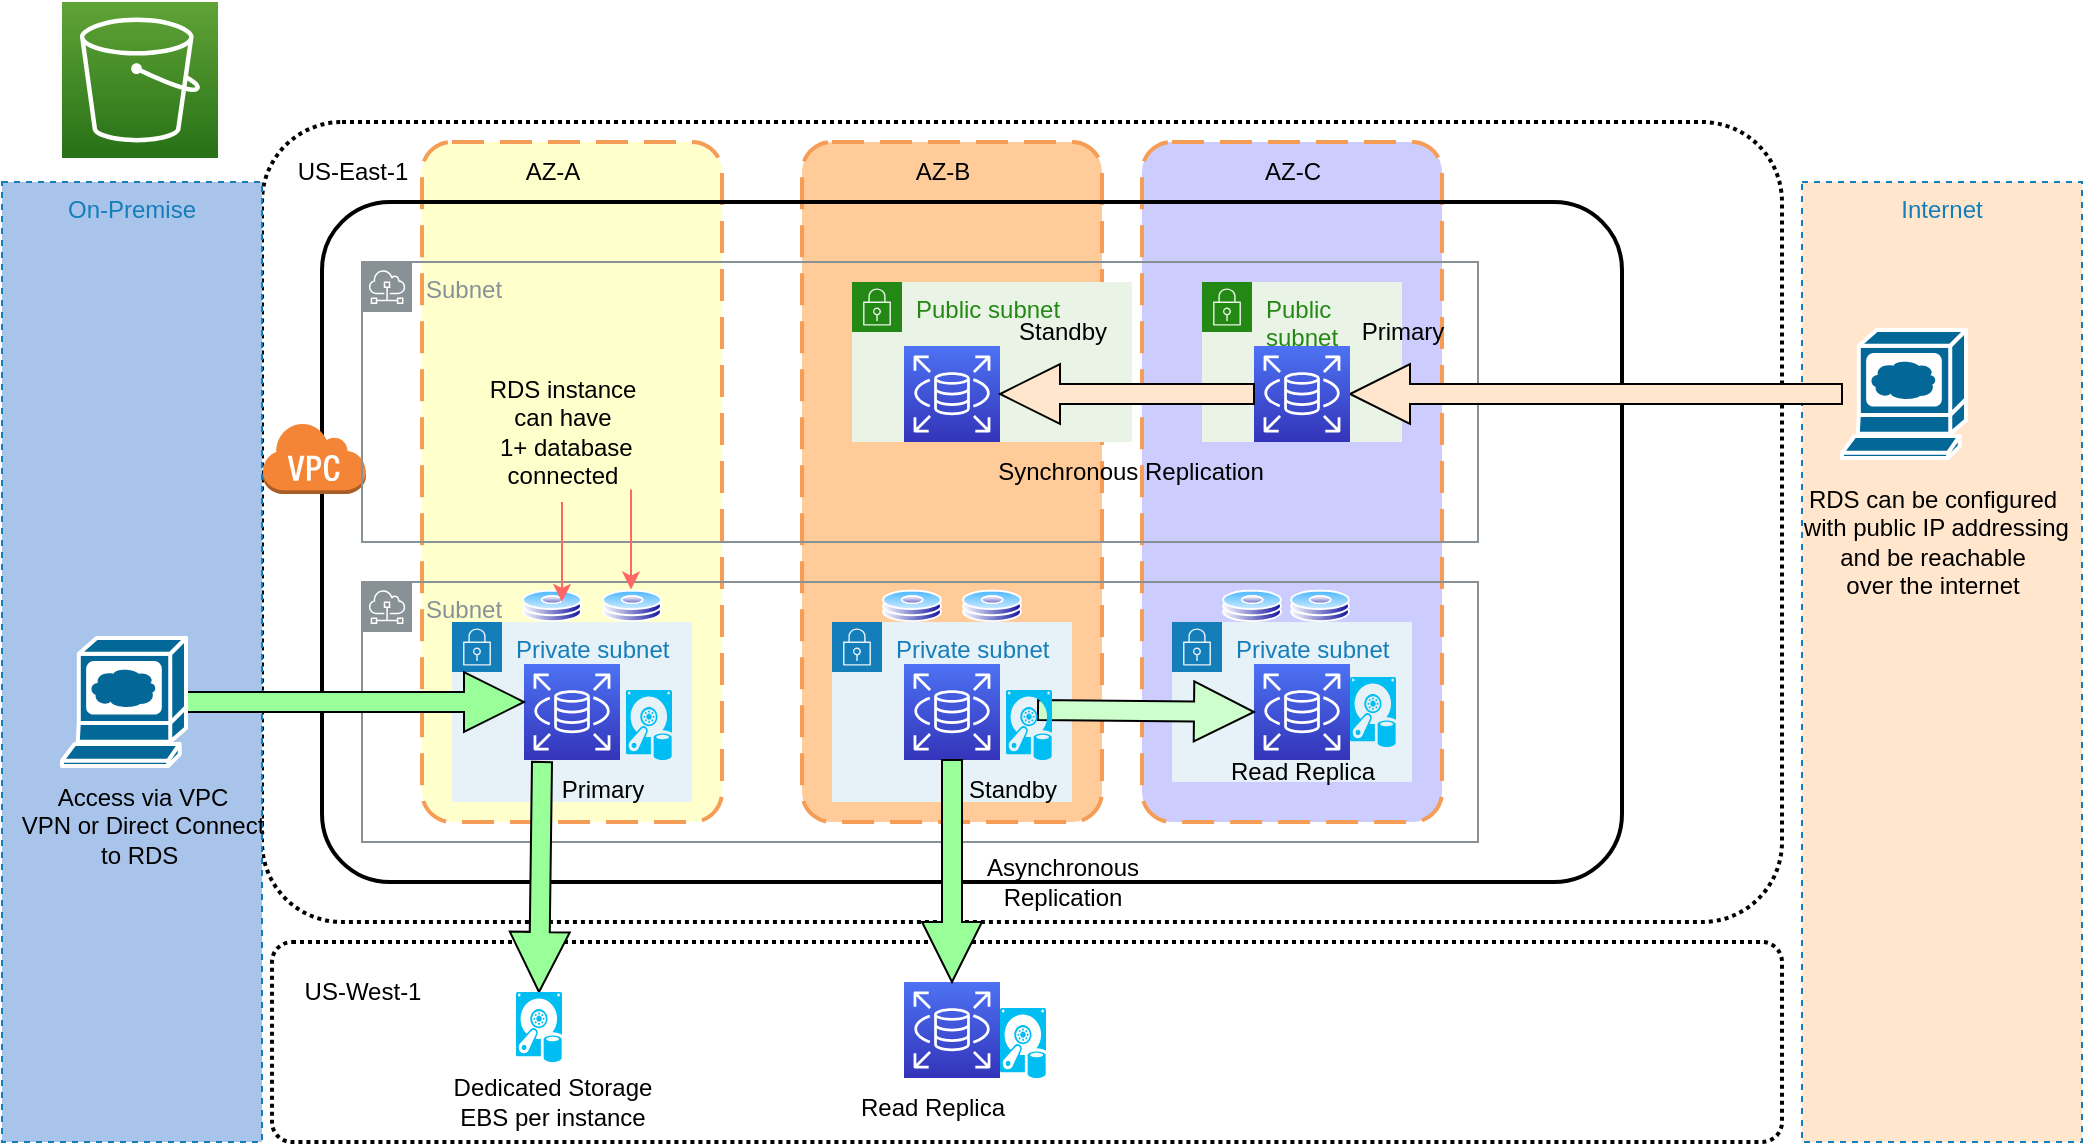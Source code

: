 <mxfile version="20.8.13" type="github">
  <diagram id="stbyG8PFdSv3hAW9tTvB" name="Page-1">
    <mxGraphModel dx="2044" dy="1727" grid="1" gridSize="10" guides="1" tooltips="1" connect="1" arrows="1" fold="1" page="1" pageScale="1" pageWidth="850" pageHeight="1100" math="0" shadow="0">
      <root>
        <mxCell id="0" />
        <mxCell id="1" parent="0" />
        <mxCell id="larNTnmImganuYbGx3xY-1" value="" style="rounded=1;arcSize=10;dashed=1;fillColor=none;gradientColor=none;dashPattern=1 1;strokeWidth=2;" parent="1" vertex="1">
          <mxGeometry x="60" y="50" width="760" height="400" as="geometry" />
        </mxCell>
        <mxCell id="larNTnmImganuYbGx3xY-3" value="" style="rounded=1;arcSize=10;dashed=1;strokeColor=#F59D56;fillColor=#FFFFCC;gradientColor=none;dashPattern=8 4;strokeWidth=2;" parent="1" vertex="1">
          <mxGeometry x="140" y="60" width="150" height="340" as="geometry" />
        </mxCell>
        <mxCell id="larNTnmImganuYbGx3xY-4" value="" style="rounded=1;arcSize=10;dashed=1;strokeColor=#F59D56;fillColor=#FFCC99;gradientColor=none;dashPattern=8 4;strokeWidth=2;" parent="1" vertex="1">
          <mxGeometry x="330" y="60" width="150" height="340" as="geometry" />
        </mxCell>
        <mxCell id="larNTnmImganuYbGx3xY-5" value="" style="rounded=1;arcSize=10;dashed=1;strokeColor=#F59D56;fillColor=#CCCCFF;gradientColor=none;dashPattern=8 4;strokeWidth=2;" parent="1" vertex="1">
          <mxGeometry x="500" y="60" width="150" height="340" as="geometry" />
        </mxCell>
        <mxCell id="larNTnmImganuYbGx3xY-6" value="" style="rounded=1;arcSize=10;dashed=0;fillColor=none;gradientColor=none;strokeWidth=2;" parent="1" vertex="1">
          <mxGeometry x="90" y="90" width="650" height="340" as="geometry" />
        </mxCell>
        <mxCell id="larNTnmImganuYbGx3xY-7" value="" style="dashed=0;html=1;shape=mxgraph.aws3.virtual_private_cloud;fillColor=#F58536;gradientColor=none;dashed=0;" parent="1" vertex="1">
          <mxGeometry x="60" y="200" width="52" height="36" as="geometry" />
        </mxCell>
        <mxCell id="larNTnmImganuYbGx3xY-10" value="Subnet" style="sketch=0;outlineConnect=0;gradientColor=none;html=1;whiteSpace=wrap;fontSize=12;fontStyle=0;shape=mxgraph.aws4.group;grIcon=mxgraph.aws4.group_subnet;strokeColor=#879196;fillColor=none;verticalAlign=top;align=left;spacingLeft=30;fontColor=#879196;dashed=0;" parent="1" vertex="1">
          <mxGeometry x="110" y="120" width="558" height="140" as="geometry" />
        </mxCell>
        <mxCell id="larNTnmImganuYbGx3xY-11" value="Private subnet" style="points=[[0,0],[0.25,0],[0.5,0],[0.75,0],[1,0],[1,0.25],[1,0.5],[1,0.75],[1,1],[0.75,1],[0.5,1],[0.25,1],[0,1],[0,0.75],[0,0.5],[0,0.25]];outlineConnect=0;gradientColor=none;html=1;whiteSpace=wrap;fontSize=12;fontStyle=0;container=1;pointerEvents=0;collapsible=0;recursiveResize=0;shape=mxgraph.aws4.group;grIcon=mxgraph.aws4.group_security_group;grStroke=0;strokeColor=#147EBA;fillColor=#E6F2F8;verticalAlign=top;align=left;spacingLeft=30;fontColor=#147EBA;dashed=0;" parent="1" vertex="1">
          <mxGeometry x="515" y="300" width="120" height="80" as="geometry" />
        </mxCell>
        <mxCell id="larNTnmImganuYbGx3xY-12" value="Public subnet" style="points=[[0,0],[0.25,0],[0.5,0],[0.75,0],[1,0],[1,0.25],[1,0.5],[1,0.75],[1,1],[0.75,1],[0.5,1],[0.25,1],[0,1],[0,0.75],[0,0.5],[0,0.25]];outlineConnect=0;gradientColor=none;html=1;whiteSpace=wrap;fontSize=12;fontStyle=0;container=1;pointerEvents=0;collapsible=0;recursiveResize=0;shape=mxgraph.aws4.group;grIcon=mxgraph.aws4.group_security_group;grStroke=0;strokeColor=#248814;fillColor=#E9F3E6;verticalAlign=top;align=left;spacingLeft=30;fontColor=#248814;dashed=0;" parent="1" vertex="1">
          <mxGeometry x="355" y="130" width="140" height="80" as="geometry" />
        </mxCell>
        <mxCell id="EKmpy8bJZApXXMo4z5-l-45" value="" style="sketch=0;points=[[0,0,0],[0.25,0,0],[0.5,0,0],[0.75,0,0],[1,0,0],[0,1,0],[0.25,1,0],[0.5,1,0],[0.75,1,0],[1,1,0],[0,0.25,0],[0,0.5,0],[0,0.75,0],[1,0.25,0],[1,0.5,0],[1,0.75,0]];outlineConnect=0;fontColor=#232F3E;gradientColor=#4D72F3;gradientDirection=north;fillColor=#3334B9;strokeColor=#ffffff;dashed=0;verticalLabelPosition=bottom;verticalAlign=top;align=center;html=1;fontSize=12;fontStyle=0;aspect=fixed;shape=mxgraph.aws4.resourceIcon;resIcon=mxgraph.aws4.rds;" vertex="1" parent="larNTnmImganuYbGx3xY-12">
          <mxGeometry x="26" y="32" width="48" height="48" as="geometry" />
        </mxCell>
        <mxCell id="EKmpy8bJZApXXMo4z5-l-48" value="Standby" style="text;html=1;align=center;verticalAlign=middle;resizable=0;points=[];autosize=1;strokeColor=none;fillColor=none;" vertex="1" parent="larNTnmImganuYbGx3xY-12">
          <mxGeometry x="70" y="10" width="70" height="30" as="geometry" />
        </mxCell>
        <mxCell id="larNTnmImganuYbGx3xY-13" value="Subnet" style="sketch=0;outlineConnect=0;gradientColor=none;html=1;whiteSpace=wrap;fontSize=12;fontStyle=0;shape=mxgraph.aws4.group;grIcon=mxgraph.aws4.group_subnet;strokeColor=#879196;fillColor=none;verticalAlign=top;align=left;spacingLeft=30;fontColor=#879196;dashed=0;" parent="1" vertex="1">
          <mxGeometry x="110" y="280" width="558" height="130" as="geometry" />
        </mxCell>
        <mxCell id="larNTnmImganuYbGx3xY-14" value="" style="rounded=1;arcSize=10;dashed=1;fillColor=none;gradientColor=none;dashPattern=1 1;strokeWidth=2;" parent="1" vertex="1">
          <mxGeometry x="65" y="460" width="755" height="100" as="geometry" />
        </mxCell>
        <mxCell id="larNTnmImganuYbGx3xY-15" value="Public subnet" style="points=[[0,0],[0.25,0],[0.5,0],[0.75,0],[1,0],[1,0.25],[1,0.5],[1,0.75],[1,1],[0.75,1],[0.5,1],[0.25,1],[0,1],[0,0.75],[0,0.5],[0,0.25]];outlineConnect=0;gradientColor=none;html=1;whiteSpace=wrap;fontSize=12;fontStyle=0;container=1;pointerEvents=0;collapsible=0;recursiveResize=0;shape=mxgraph.aws4.group;grIcon=mxgraph.aws4.group_security_group;grStroke=0;strokeColor=#248814;fillColor=#E9F3E6;verticalAlign=top;align=left;spacingLeft=30;fontColor=#248814;dashed=0;" parent="1" vertex="1">
          <mxGeometry x="530" y="130" width="100" height="80" as="geometry" />
        </mxCell>
        <mxCell id="larNTnmImganuYbGx3xY-16" value="Private subnet" style="points=[[0,0],[0.25,0],[0.5,0],[0.75,0],[1,0],[1,0.25],[1,0.5],[1,0.75],[1,1],[0.75,1],[0.5,1],[0.25,1],[0,1],[0,0.75],[0,0.5],[0,0.25]];outlineConnect=0;gradientColor=none;html=1;whiteSpace=wrap;fontSize=12;fontStyle=0;container=1;pointerEvents=0;collapsible=0;recursiveResize=0;shape=mxgraph.aws4.group;grIcon=mxgraph.aws4.group_security_group;grStroke=0;strokeColor=#147EBA;fillColor=#E6F2F8;verticalAlign=top;align=left;spacingLeft=30;fontColor=#147EBA;dashed=0;" parent="1" vertex="1">
          <mxGeometry x="345" y="300" width="120" height="90" as="geometry" />
        </mxCell>
        <mxCell id="EKmpy8bJZApXXMo4z5-l-12" value="" style="sketch=0;points=[[0,0,0],[0.25,0,0],[0.5,0,0],[0.75,0,0],[1,0,0],[0,1,0],[0.25,1,0],[0.5,1,0],[0.75,1,0],[1,1,0],[0,0.25,0],[0,0.5,0],[0,0.75,0],[1,0.25,0],[1,0.5,0],[1,0.75,0]];outlineConnect=0;fontColor=#232F3E;gradientColor=#4D72F3;gradientDirection=north;fillColor=#3334B9;strokeColor=#ffffff;dashed=0;verticalLabelPosition=bottom;verticalAlign=top;align=center;html=1;fontSize=12;fontStyle=0;aspect=fixed;shape=mxgraph.aws4.resourceIcon;resIcon=mxgraph.aws4.rds;" vertex="1" parent="larNTnmImganuYbGx3xY-16">
          <mxGeometry x="36" y="21" width="48" height="48" as="geometry" />
        </mxCell>
        <mxCell id="EKmpy8bJZApXXMo4z5-l-15" value="Standby" style="text;html=1;align=center;verticalAlign=middle;resizable=0;points=[];autosize=1;strokeColor=none;fillColor=none;" vertex="1" parent="larNTnmImganuYbGx3xY-16">
          <mxGeometry x="55" y="69" width="70" height="30" as="geometry" />
        </mxCell>
        <mxCell id="larNTnmImganuYbGx3xY-17" value="Private subnet" style="points=[[0,0],[0.25,0],[0.5,0],[0.75,0],[1,0],[1,0.25],[1,0.5],[1,0.75],[1,1],[0.75,1],[0.5,1],[0.25,1],[0,1],[0,0.75],[0,0.5],[0,0.25]];outlineConnect=0;gradientColor=none;html=1;whiteSpace=wrap;fontSize=12;fontStyle=0;container=1;pointerEvents=0;collapsible=0;recursiveResize=0;shape=mxgraph.aws4.group;grIcon=mxgraph.aws4.group_security_group;grStroke=0;strokeColor=#147EBA;fillColor=#E6F2F8;verticalAlign=top;align=left;spacingLeft=30;fontColor=#147EBA;dashed=0;" parent="1" vertex="1">
          <mxGeometry x="155" y="300" width="120" height="90" as="geometry" />
        </mxCell>
        <mxCell id="EKmpy8bJZApXXMo4z5-l-11" value="" style="sketch=0;points=[[0,0,0],[0.25,0,0],[0.5,0,0],[0.75,0,0],[1,0,0],[0,1,0],[0.25,1,0],[0.5,1,0],[0.75,1,0],[1,1,0],[0,0.25,0],[0,0.5,0],[0,0.75,0],[1,0.25,0],[1,0.5,0],[1,0.75,0]];outlineConnect=0;fontColor=#232F3E;gradientColor=#4D72F3;gradientDirection=north;fillColor=#3334B9;strokeColor=#ffffff;dashed=0;verticalLabelPosition=bottom;verticalAlign=top;align=center;html=1;fontSize=12;fontStyle=0;aspect=fixed;shape=mxgraph.aws4.resourceIcon;resIcon=mxgraph.aws4.rds;" vertex="1" parent="larNTnmImganuYbGx3xY-17">
          <mxGeometry x="36" y="21" width="48" height="48" as="geometry" />
        </mxCell>
        <mxCell id="EKmpy8bJZApXXMo4z5-l-14" value="Primary" style="text;html=1;align=center;verticalAlign=middle;resizable=0;points=[];autosize=1;strokeColor=none;fillColor=none;" vertex="1" parent="larNTnmImganuYbGx3xY-17">
          <mxGeometry x="45" y="69" width="60" height="30" as="geometry" />
        </mxCell>
        <mxCell id="larNTnmImganuYbGx3xY-18" value="AZ-A" style="text;html=1;align=center;verticalAlign=middle;resizable=0;points=[];autosize=1;strokeColor=none;fillColor=none;" parent="1" vertex="1">
          <mxGeometry x="180" y="60" width="50" height="30" as="geometry" />
        </mxCell>
        <mxCell id="larNTnmImganuYbGx3xY-19" value="AZ-B" style="text;html=1;align=center;verticalAlign=middle;resizable=0;points=[];autosize=1;strokeColor=none;fillColor=none;" parent="1" vertex="1">
          <mxGeometry x="375" y="60" width="50" height="30" as="geometry" />
        </mxCell>
        <mxCell id="larNTnmImganuYbGx3xY-20" value="AZ-C" style="text;html=1;align=center;verticalAlign=middle;resizable=0;points=[];autosize=1;strokeColor=none;fillColor=none;" parent="1" vertex="1">
          <mxGeometry x="550" y="60" width="50" height="30" as="geometry" />
        </mxCell>
        <mxCell id="larNTnmImganuYbGx3xY-21" value="US-East-1" style="text;html=1;align=center;verticalAlign=middle;resizable=0;points=[];autosize=1;strokeColor=none;fillColor=none;" parent="1" vertex="1">
          <mxGeometry x="65" y="60" width="80" height="30" as="geometry" />
        </mxCell>
        <mxCell id="larNTnmImganuYbGx3xY-22" value="US-West-1" style="text;html=1;align=center;verticalAlign=middle;resizable=0;points=[];autosize=1;strokeColor=none;fillColor=none;" parent="1" vertex="1">
          <mxGeometry x="70" y="470" width="80" height="30" as="geometry" />
        </mxCell>
        <mxCell id="EKmpy8bJZApXXMo4z5-l-1" value="On-Premise" style="fillColor=#A9C4EB;strokeColor=#147EBA;dashed=1;verticalAlign=top;fontStyle=0;fontColor=#147EBA;" vertex="1" parent="1">
          <mxGeometry x="-70" y="80" width="130" height="480" as="geometry" />
        </mxCell>
        <mxCell id="EKmpy8bJZApXXMo4z5-l-4" value="Internet" style="fillColor=#FFE6CC;strokeColor=#147EBA;dashed=1;verticalAlign=top;fontStyle=0;fontColor=#147EBA;" vertex="1" parent="1">
          <mxGeometry x="830" y="80" width="140" height="480" as="geometry" />
        </mxCell>
        <mxCell id="EKmpy8bJZApXXMo4z5-l-27" style="edgeStyle=orthogonalEdgeStyle;rounded=0;orthogonalLoop=1;jettySize=auto;html=1;shape=arrow;fillColor=#99FF99;" edge="1" parent="1" source="EKmpy8bJZApXXMo4z5-l-9" target="EKmpy8bJZApXXMo4z5-l-11">
          <mxGeometry relative="1" as="geometry">
            <Array as="points">
              <mxPoint x="215" y="340" />
              <mxPoint x="215" y="430" />
              <mxPoint x="107" y="430" />
              <mxPoint x="107" y="340" />
            </Array>
          </mxGeometry>
        </mxCell>
        <mxCell id="EKmpy8bJZApXXMo4z5-l-9" value="" style="shape=mxgraph.cisco.computers_and_peripherals.web_browser;html=1;pointerEvents=1;dashed=0;fillColor=#036897;strokeColor=#ffffff;strokeWidth=2;verticalLabelPosition=bottom;verticalAlign=top;align=center;outlineConnect=0;" vertex="1" parent="1">
          <mxGeometry x="-40" y="308" width="62" height="64" as="geometry" />
        </mxCell>
        <mxCell id="EKmpy8bJZApXXMo4z5-l-43" value="" style="edgeStyle=orthogonalEdgeStyle;shape=arrow;rounded=0;orthogonalLoop=1;jettySize=auto;html=1;fillColor=#FFE6CC;" edge="1" parent="1" source="EKmpy8bJZApXXMo4z5-l-10" target="EKmpy8bJZApXXMo4z5-l-44">
          <mxGeometry relative="1" as="geometry" />
        </mxCell>
        <mxCell id="EKmpy8bJZApXXMo4z5-l-10" value="" style="shape=mxgraph.cisco.computers_and_peripherals.web_browser;html=1;pointerEvents=1;dashed=0;fillColor=#036897;strokeColor=#ffffff;strokeWidth=2;verticalLabelPosition=bottom;verticalAlign=top;align=center;outlineConnect=0;" vertex="1" parent="1">
          <mxGeometry x="850" y="154" width="62" height="64" as="geometry" />
        </mxCell>
        <mxCell id="EKmpy8bJZApXXMo4z5-l-13" value="" style="sketch=0;points=[[0,0,0],[0.25,0,0],[0.5,0,0],[0.75,0,0],[1,0,0],[0,1,0],[0.25,1,0],[0.5,1,0],[0.75,1,0],[1,1,0],[0,0.25,0],[0,0.5,0],[0,0.75,0],[1,0.25,0],[1,0.5,0],[1,0.75,0]];outlineConnect=0;fontColor=#232F3E;gradientColor=#4D72F3;gradientDirection=north;fillColor=#3334B9;strokeColor=#ffffff;dashed=0;verticalLabelPosition=bottom;verticalAlign=top;align=center;html=1;fontSize=12;fontStyle=0;aspect=fixed;shape=mxgraph.aws4.resourceIcon;resIcon=mxgraph.aws4.rds;" vertex="1" parent="1">
          <mxGeometry x="556" y="321" width="48" height="48" as="geometry" />
        </mxCell>
        <mxCell id="EKmpy8bJZApXXMo4z5-l-16" value="Read Replica" style="text;html=1;align=center;verticalAlign=middle;resizable=0;points=[];autosize=1;strokeColor=none;fillColor=none;" vertex="1" parent="1">
          <mxGeometry x="530" y="360" width="100" height="30" as="geometry" />
        </mxCell>
        <mxCell id="EKmpy8bJZApXXMo4z5-l-17" value="" style="aspect=fixed;perimeter=ellipsePerimeter;html=1;align=center;shadow=0;dashed=0;spacingTop=3;image;image=img/lib/active_directory/hard_disk.svg;fillColor=#FFE6CC;" vertex="1" parent="1">
          <mxGeometry x="230" y="283.8" width="30" height="16.2" as="geometry" />
        </mxCell>
        <mxCell id="EKmpy8bJZApXXMo4z5-l-22" value="" style="aspect=fixed;perimeter=ellipsePerimeter;html=1;align=center;shadow=0;dashed=0;spacingTop=3;image;image=img/lib/active_directory/hard_disk.svg;fillColor=#FFE6CC;" vertex="1" parent="1">
          <mxGeometry x="190" y="283.8" width="30" height="16.2" as="geometry" />
        </mxCell>
        <mxCell id="EKmpy8bJZApXXMo4z5-l-23" value="" style="aspect=fixed;perimeter=ellipsePerimeter;html=1;align=center;shadow=0;dashed=0;spacingTop=3;image;image=img/lib/active_directory/hard_disk.svg;fillColor=#FFE6CC;" vertex="1" parent="1">
          <mxGeometry x="370" y="283.8" width="30" height="16.2" as="geometry" />
        </mxCell>
        <mxCell id="EKmpy8bJZApXXMo4z5-l-24" value="" style="aspect=fixed;perimeter=ellipsePerimeter;html=1;align=center;shadow=0;dashed=0;spacingTop=3;image;image=img/lib/active_directory/hard_disk.svg;fillColor=#FFE6CC;" vertex="1" parent="1">
          <mxGeometry x="410" y="283.8" width="30" height="16.2" as="geometry" />
        </mxCell>
        <mxCell id="EKmpy8bJZApXXMo4z5-l-25" value="" style="aspect=fixed;perimeter=ellipsePerimeter;html=1;align=center;shadow=0;dashed=0;spacingTop=3;image;image=img/lib/active_directory/hard_disk.svg;fillColor=#FFE6CC;" vertex="1" parent="1">
          <mxGeometry x="540" y="283.8" width="30" height="16.2" as="geometry" />
        </mxCell>
        <mxCell id="EKmpy8bJZApXXMo4z5-l-26" value="" style="aspect=fixed;perimeter=ellipsePerimeter;html=1;align=center;shadow=0;dashed=0;spacingTop=3;image;image=img/lib/active_directory/hard_disk.svg;fillColor=#FFE6CC;" vertex="1" parent="1">
          <mxGeometry x="574" y="283.8" width="30" height="16.2" as="geometry" />
        </mxCell>
        <mxCell id="EKmpy8bJZApXXMo4z5-l-34" value="" style="edgeStyle=orthogonalEdgeStyle;shape=arrow;rounded=0;orthogonalLoop=1;jettySize=auto;html=1;fillColor=#99FF99;entryX=0.5;entryY=0;entryDx=0;entryDy=0;entryPerimeter=0;" edge="1" parent="1" target="EKmpy8bJZApXXMo4z5-l-29">
          <mxGeometry relative="1" as="geometry">
            <mxPoint x="200" y="370" as="sourcePoint" />
          </mxGeometry>
        </mxCell>
        <mxCell id="EKmpy8bJZApXXMo4z5-l-29" value="" style="verticalLabelPosition=bottom;html=1;verticalAlign=top;align=center;strokeColor=none;fillColor=#00BEF2;shape=mxgraph.azure.vhd_data_disk;pointerEvents=1;" vertex="1" parent="1">
          <mxGeometry x="187" y="485" width="23" height="35" as="geometry" />
        </mxCell>
        <mxCell id="EKmpy8bJZApXXMo4z5-l-31" value="" style="verticalLabelPosition=bottom;html=1;verticalAlign=top;align=center;strokeColor=none;fillColor=#00BEF2;shape=mxgraph.azure.vhd_data_disk;pointerEvents=1;" vertex="1" parent="1">
          <mxGeometry x="604" y="327.5" width="23" height="35" as="geometry" />
        </mxCell>
        <mxCell id="EKmpy8bJZApXXMo4z5-l-32" value="Dedicated Storage&lt;br&gt;EBS per instance&lt;br&gt;" style="text;html=1;align=center;verticalAlign=middle;resizable=0;points=[];autosize=1;strokeColor=none;fillColor=none;" vertex="1" parent="1">
          <mxGeometry x="145" y="520" width="120" height="40" as="geometry" />
        </mxCell>
        <mxCell id="EKmpy8bJZApXXMo4z5-l-35" value="" style="sketch=0;points=[[0,0,0],[0.25,0,0],[0.5,0,0],[0.75,0,0],[1,0,0],[0,1,0],[0.25,1,0],[0.5,1,0],[0.75,1,0],[1,1,0],[0,0.25,0],[0,0.5,0],[0,0.75,0],[1,0.25,0],[1,0.5,0],[1,0.75,0]];outlineConnect=0;fontColor=#232F3E;gradientColor=#4D72F3;gradientDirection=north;fillColor=#3334B9;strokeColor=#ffffff;dashed=0;verticalLabelPosition=bottom;verticalAlign=top;align=center;html=1;fontSize=12;fontStyle=0;aspect=fixed;shape=mxgraph.aws4.resourceIcon;resIcon=mxgraph.aws4.rds;" vertex="1" parent="1">
          <mxGeometry x="381" y="480" width="48" height="48" as="geometry" />
        </mxCell>
        <mxCell id="EKmpy8bJZApXXMo4z5-l-36" value="Read Replica" style="text;html=1;align=center;verticalAlign=middle;resizable=0;points=[];autosize=1;strokeColor=none;fillColor=none;" vertex="1" parent="1">
          <mxGeometry x="345" y="528" width="100" height="30" as="geometry" />
        </mxCell>
        <mxCell id="EKmpy8bJZApXXMo4z5-l-37" value="" style="edgeStyle=orthogonalEdgeStyle;shape=arrow;rounded=0;orthogonalLoop=1;jettySize=auto;html=1;fillColor=#99FF99;entryX=0.5;entryY=0;entryDx=0;entryDy=0;entryPerimeter=0;" edge="1" parent="1" source="EKmpy8bJZApXXMo4z5-l-12" target="EKmpy8bJZApXXMo4z5-l-35">
          <mxGeometry relative="1" as="geometry" />
        </mxCell>
        <mxCell id="EKmpy8bJZApXXMo4z5-l-39" value="Asynchronous&lt;br&gt;Replication" style="text;html=1;align=center;verticalAlign=middle;resizable=0;points=[];autosize=1;strokeColor=none;fillColor=none;" vertex="1" parent="1">
          <mxGeometry x="410" y="410" width="100" height="40" as="geometry" />
        </mxCell>
        <mxCell id="EKmpy8bJZApXXMo4z5-l-40" value="" style="verticalLabelPosition=bottom;html=1;verticalAlign=top;align=center;strokeColor=none;fillColor=#00BEF2;shape=mxgraph.azure.vhd_data_disk;pointerEvents=1;" vertex="1" parent="1">
          <mxGeometry x="429" y="493" width="23" height="35" as="geometry" />
        </mxCell>
        <mxCell id="EKmpy8bJZApXXMo4z5-l-41" value="" style="verticalLabelPosition=bottom;html=1;verticalAlign=top;align=center;strokeColor=none;fillColor=#00BEF2;shape=mxgraph.azure.vhd_data_disk;pointerEvents=1;" vertex="1" parent="1">
          <mxGeometry x="242" y="334" width="23" height="35" as="geometry" />
        </mxCell>
        <mxCell id="EKmpy8bJZApXXMo4z5-l-50" value="" style="edgeStyle=orthogonalEdgeStyle;shape=arrow;rounded=0;orthogonalLoop=1;jettySize=auto;html=1;fillColor=#CCFFCC;entryX=0;entryY=0.5;entryDx=0;entryDy=0;entryPerimeter=0;exitX=0.696;exitY=0.286;exitDx=0;exitDy=0;exitPerimeter=0;" edge="1" parent="1" source="EKmpy8bJZApXXMo4z5-l-42" target="EKmpy8bJZApXXMo4z5-l-13">
          <mxGeometry relative="1" as="geometry" />
        </mxCell>
        <mxCell id="EKmpy8bJZApXXMo4z5-l-42" value="" style="verticalLabelPosition=bottom;html=1;verticalAlign=top;align=center;strokeColor=none;fillColor=#00BEF2;shape=mxgraph.azure.vhd_data_disk;pointerEvents=1;" vertex="1" parent="1">
          <mxGeometry x="432" y="334" width="23" height="35" as="geometry" />
        </mxCell>
        <mxCell id="EKmpy8bJZApXXMo4z5-l-44" value="" style="sketch=0;points=[[0,0,0],[0.25,0,0],[0.5,0,0],[0.75,0,0],[1,0,0],[0,1,0],[0.25,1,0],[0.5,1,0],[0.75,1,0],[1,1,0],[0,0.25,0],[0,0.5,0],[0,0.75,0],[1,0.25,0],[1,0.5,0],[1,0.75,0]];outlineConnect=0;fontColor=#232F3E;gradientColor=#4D72F3;gradientDirection=north;fillColor=#3334B9;strokeColor=#ffffff;dashed=0;verticalLabelPosition=bottom;verticalAlign=top;align=center;html=1;fontSize=12;fontStyle=0;aspect=fixed;shape=mxgraph.aws4.resourceIcon;resIcon=mxgraph.aws4.rds;" vertex="1" parent="1">
          <mxGeometry x="556" y="162" width="48" height="48" as="geometry" />
        </mxCell>
        <mxCell id="EKmpy8bJZApXXMo4z5-l-46" style="edgeStyle=orthogonalEdgeStyle;shape=arrow;rounded=0;orthogonalLoop=1;jettySize=auto;html=1;fillColor=#FFE6CC;" edge="1" parent="1" source="EKmpy8bJZApXXMo4z5-l-44" target="EKmpy8bJZApXXMo4z5-l-45">
          <mxGeometry relative="1" as="geometry" />
        </mxCell>
        <mxCell id="EKmpy8bJZApXXMo4z5-l-47" value="Synchronous Replication" style="text;html=1;align=center;verticalAlign=middle;resizable=0;points=[];autosize=1;strokeColor=none;fillColor=none;" vertex="1" parent="1">
          <mxGeometry x="414" y="210" width="160" height="30" as="geometry" />
        </mxCell>
        <mxCell id="EKmpy8bJZApXXMo4z5-l-49" value="Primary" style="text;html=1;align=center;verticalAlign=middle;resizable=0;points=[];autosize=1;strokeColor=none;fillColor=none;" vertex="1" parent="1">
          <mxGeometry x="600" y="140" width="60" height="30" as="geometry" />
        </mxCell>
        <mxCell id="EKmpy8bJZApXXMo4z5-l-51" value="Access via VPC&lt;br&gt;VPN or Direct Connect &lt;br&gt;to RDS&amp;nbsp;" style="text;html=1;align=center;verticalAlign=middle;resizable=0;points=[];autosize=1;strokeColor=none;fillColor=none;" vertex="1" parent="1">
          <mxGeometry x="-70" y="372" width="140" height="60" as="geometry" />
        </mxCell>
        <mxCell id="EKmpy8bJZApXXMo4z5-l-52" value="RDS can be configured&lt;br&gt;&amp;nbsp;with public IP addressing &lt;br&gt;and be reachable &lt;br&gt;over the internet" style="text;html=1;align=center;verticalAlign=middle;resizable=0;points=[];autosize=1;strokeColor=none;fillColor=none;" vertex="1" parent="1">
          <mxGeometry x="815" y="225" width="160" height="70" as="geometry" />
        </mxCell>
        <mxCell id="EKmpy8bJZApXXMo4z5-l-55" value="" style="edgeStyle=orthogonalEdgeStyle;rounded=0;orthogonalLoop=1;jettySize=auto;html=1;fillColor=#CCFFCC;strokeColor=#FF6666;" edge="1" parent="1" source="EKmpy8bJZApXXMo4z5-l-53">
          <mxGeometry relative="1" as="geometry">
            <mxPoint x="210" y="290" as="targetPoint" />
          </mxGeometry>
        </mxCell>
        <mxCell id="EKmpy8bJZApXXMo4z5-l-53" value="RDS instance&lt;br&gt;can have&lt;br&gt;&amp;nbsp;1+ database &lt;br&gt;connected" style="text;html=1;align=center;verticalAlign=middle;resizable=0;points=[];autosize=1;strokeColor=none;fillColor=none;" vertex="1" parent="1">
          <mxGeometry x="160" y="170" width="100" height="70" as="geometry" />
        </mxCell>
        <mxCell id="EKmpy8bJZApXXMo4z5-l-56" value="" style="edgeStyle=orthogonalEdgeStyle;rounded=0;orthogonalLoop=1;jettySize=auto;html=1;fillColor=#CCFFCC;strokeColor=#FF6666;" edge="1" parent="1">
          <mxGeometry relative="1" as="geometry">
            <mxPoint x="244.5" y="233.8" as="sourcePoint" />
            <mxPoint x="244.5" y="283.8" as="targetPoint" />
            <Array as="points">
              <mxPoint x="244.5" y="253.8" />
              <mxPoint x="244.5" y="253.8" />
            </Array>
          </mxGeometry>
        </mxCell>
        <mxCell id="EKmpy8bJZApXXMo4z5-l-57" value="" style="sketch=0;points=[[0,0,0],[0.25,0,0],[0.5,0,0],[0.75,0,0],[1,0,0],[0,1,0],[0.25,1,0],[0.5,1,0],[0.75,1,0],[1,1,0],[0,0.25,0],[0,0.5,0],[0,0.75,0],[1,0.25,0],[1,0.5,0],[1,0.75,0]];outlineConnect=0;fontColor=#232F3E;gradientColor=#60A337;gradientDirection=north;fillColor=#277116;strokeColor=#ffffff;dashed=0;verticalLabelPosition=bottom;verticalAlign=top;align=center;html=1;fontSize=12;fontStyle=0;aspect=fixed;shape=mxgraph.aws4.resourceIcon;resIcon=mxgraph.aws4.s3;" vertex="1" parent="1">
          <mxGeometry x="-40" y="-10" width="78" height="78" as="geometry" />
        </mxCell>
      </root>
    </mxGraphModel>
  </diagram>
</mxfile>
